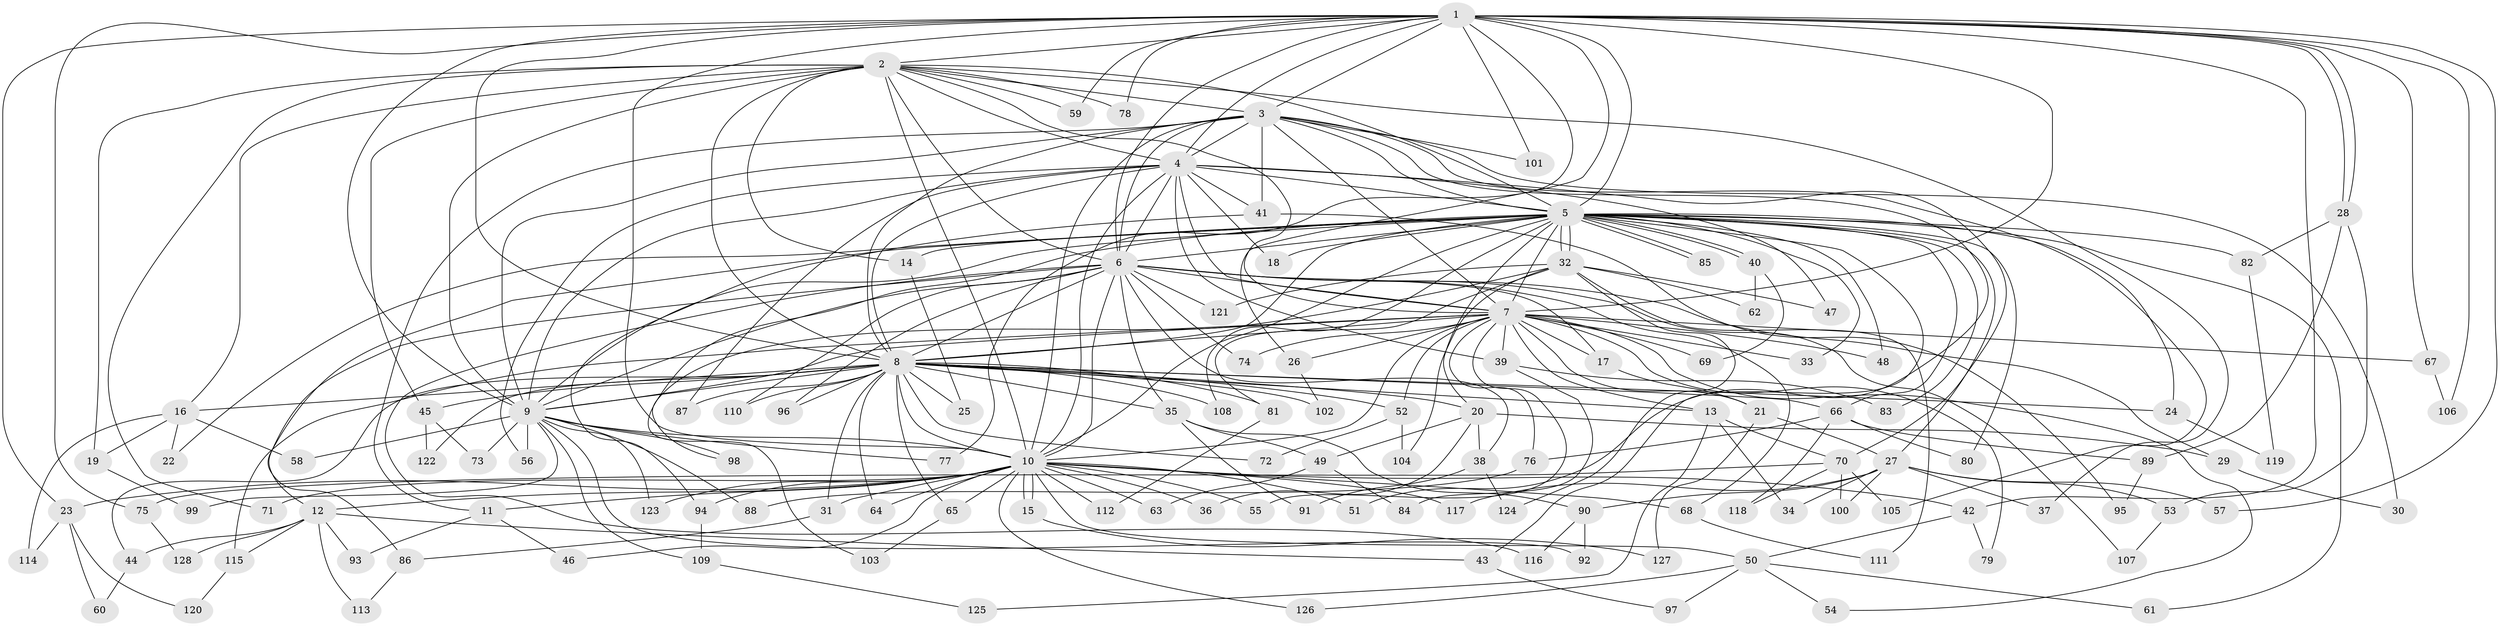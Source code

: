 // Generated by graph-tools (version 1.1) at 2025/11/02/27/25 16:11:03]
// undirected, 128 vertices, 281 edges
graph export_dot {
graph [start="1"]
  node [color=gray90,style=filled];
  1;
  2;
  3;
  4;
  5;
  6;
  7;
  8;
  9;
  10;
  11;
  12;
  13;
  14;
  15;
  16;
  17;
  18;
  19;
  20;
  21;
  22;
  23;
  24;
  25;
  26;
  27;
  28;
  29;
  30;
  31;
  32;
  33;
  34;
  35;
  36;
  37;
  38;
  39;
  40;
  41;
  42;
  43;
  44;
  45;
  46;
  47;
  48;
  49;
  50;
  51;
  52;
  53;
  54;
  55;
  56;
  57;
  58;
  59;
  60;
  61;
  62;
  63;
  64;
  65;
  66;
  67;
  68;
  69;
  70;
  71;
  72;
  73;
  74;
  75;
  76;
  77;
  78;
  79;
  80;
  81;
  82;
  83;
  84;
  85;
  86;
  87;
  88;
  89;
  90;
  91;
  92;
  93;
  94;
  95;
  96;
  97;
  98;
  99;
  100;
  101;
  102;
  103;
  104;
  105;
  106;
  107;
  108;
  109;
  110;
  111;
  112;
  113;
  114;
  115;
  116;
  117;
  118;
  119;
  120;
  121;
  122;
  123;
  124;
  125;
  126;
  127;
  128;
  1 -- 2;
  1 -- 3;
  1 -- 4;
  1 -- 5;
  1 -- 6;
  1 -- 7;
  1 -- 8;
  1 -- 9;
  1 -- 10;
  1 -- 23;
  1 -- 26;
  1 -- 28;
  1 -- 28;
  1 -- 42;
  1 -- 57;
  1 -- 59;
  1 -- 67;
  1 -- 75;
  1 -- 77;
  1 -- 78;
  1 -- 101;
  1 -- 106;
  2 -- 3;
  2 -- 4;
  2 -- 5;
  2 -- 6;
  2 -- 7;
  2 -- 8;
  2 -- 9;
  2 -- 10;
  2 -- 14;
  2 -- 16;
  2 -- 19;
  2 -- 37;
  2 -- 45;
  2 -- 59;
  2 -- 71;
  2 -- 78;
  3 -- 4;
  3 -- 5;
  3 -- 6;
  3 -- 7;
  3 -- 8;
  3 -- 9;
  3 -- 10;
  3 -- 11;
  3 -- 30;
  3 -- 41;
  3 -- 51;
  3 -- 101;
  3 -- 105;
  4 -- 5;
  4 -- 6;
  4 -- 7;
  4 -- 8;
  4 -- 9;
  4 -- 10;
  4 -- 18;
  4 -- 39;
  4 -- 41;
  4 -- 47;
  4 -- 56;
  4 -- 70;
  4 -- 87;
  5 -- 6;
  5 -- 7;
  5 -- 8;
  5 -- 9;
  5 -- 10;
  5 -- 14;
  5 -- 18;
  5 -- 20;
  5 -- 22;
  5 -- 24;
  5 -- 27;
  5 -- 32;
  5 -- 32;
  5 -- 33;
  5 -- 40;
  5 -- 40;
  5 -- 43;
  5 -- 48;
  5 -- 61;
  5 -- 66;
  5 -- 80;
  5 -- 82;
  5 -- 83;
  5 -- 85;
  5 -- 85;
  5 -- 86;
  5 -- 103;
  5 -- 108;
  6 -- 7;
  6 -- 8;
  6 -- 9;
  6 -- 10;
  6 -- 12;
  6 -- 17;
  6 -- 29;
  6 -- 35;
  6 -- 38;
  6 -- 68;
  6 -- 74;
  6 -- 96;
  6 -- 107;
  6 -- 110;
  6 -- 116;
  6 -- 121;
  7 -- 8;
  7 -- 9;
  7 -- 10;
  7 -- 13;
  7 -- 17;
  7 -- 21;
  7 -- 26;
  7 -- 33;
  7 -- 39;
  7 -- 48;
  7 -- 52;
  7 -- 54;
  7 -- 55;
  7 -- 67;
  7 -- 69;
  7 -- 74;
  7 -- 76;
  7 -- 79;
  7 -- 115;
  8 -- 9;
  8 -- 10;
  8 -- 13;
  8 -- 16;
  8 -- 20;
  8 -- 24;
  8 -- 25;
  8 -- 31;
  8 -- 35;
  8 -- 44;
  8 -- 45;
  8 -- 52;
  8 -- 64;
  8 -- 65;
  8 -- 66;
  8 -- 72;
  8 -- 81;
  8 -- 87;
  8 -- 96;
  8 -- 102;
  8 -- 108;
  8 -- 110;
  8 -- 122;
  9 -- 10;
  9 -- 56;
  9 -- 58;
  9 -- 73;
  9 -- 77;
  9 -- 88;
  9 -- 92;
  9 -- 98;
  9 -- 99;
  9 -- 109;
  9 -- 123;
  10 -- 11;
  10 -- 12;
  10 -- 15;
  10 -- 15;
  10 -- 23;
  10 -- 31;
  10 -- 36;
  10 -- 42;
  10 -- 46;
  10 -- 50;
  10 -- 51;
  10 -- 55;
  10 -- 63;
  10 -- 64;
  10 -- 65;
  10 -- 68;
  10 -- 71;
  10 -- 94;
  10 -- 112;
  10 -- 117;
  10 -- 123;
  10 -- 126;
  11 -- 46;
  11 -- 93;
  12 -- 43;
  12 -- 44;
  12 -- 93;
  12 -- 113;
  12 -- 115;
  12 -- 128;
  13 -- 34;
  13 -- 70;
  13 -- 125;
  14 -- 25;
  15 -- 127;
  16 -- 19;
  16 -- 22;
  16 -- 58;
  16 -- 114;
  17 -- 21;
  19 -- 99;
  20 -- 29;
  20 -- 36;
  20 -- 38;
  20 -- 49;
  21 -- 27;
  21 -- 127;
  23 -- 60;
  23 -- 114;
  23 -- 120;
  24 -- 119;
  26 -- 102;
  27 -- 34;
  27 -- 37;
  27 -- 53;
  27 -- 57;
  27 -- 90;
  27 -- 100;
  27 -- 117;
  28 -- 53;
  28 -- 82;
  28 -- 89;
  29 -- 30;
  31 -- 86;
  32 -- 47;
  32 -- 62;
  32 -- 81;
  32 -- 98;
  32 -- 104;
  32 -- 111;
  32 -- 121;
  32 -- 124;
  35 -- 49;
  35 -- 90;
  35 -- 91;
  38 -- 91;
  38 -- 124;
  39 -- 83;
  39 -- 84;
  40 -- 62;
  40 -- 69;
  41 -- 94;
  41 -- 95;
  42 -- 50;
  42 -- 79;
  43 -- 97;
  44 -- 60;
  45 -- 73;
  45 -- 122;
  49 -- 63;
  49 -- 84;
  50 -- 54;
  50 -- 61;
  50 -- 97;
  50 -- 126;
  52 -- 72;
  52 -- 104;
  53 -- 107;
  65 -- 103;
  66 -- 76;
  66 -- 80;
  66 -- 89;
  66 -- 118;
  67 -- 106;
  68 -- 111;
  70 -- 75;
  70 -- 100;
  70 -- 105;
  70 -- 118;
  75 -- 128;
  76 -- 88;
  81 -- 112;
  82 -- 119;
  86 -- 113;
  89 -- 95;
  90 -- 92;
  90 -- 116;
  94 -- 109;
  109 -- 125;
  115 -- 120;
}
